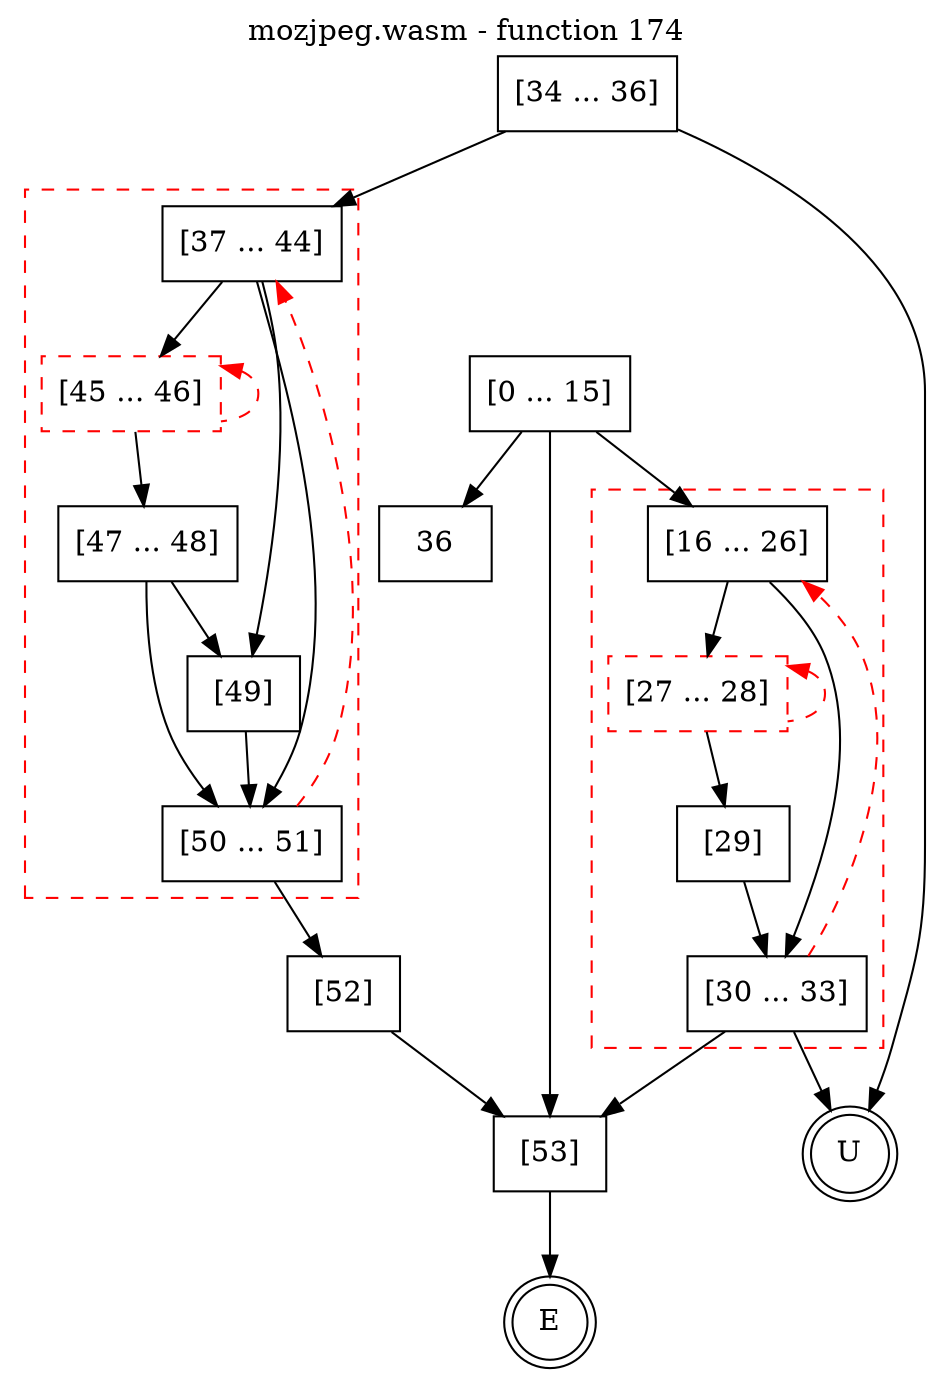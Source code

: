 digraph finite_state_machine {
    label = "mozjpeg.wasm - function 174"
    labelloc =  t
    labelfontsize = 16
    labelfontcolor = black
    labelfontname = "Helvetica"
    node [shape = doublecircle]; E U ;
    node [shape = box];
    node [shape=box, color=black, style=solid] 0[label="[0 ... 15]"]
    subgraph cluster_16{
    label = "";
    style = dashed color = red;
    node [shape=box, color=black, style=solid] 16[label="[16 ... 26]"]
    node [shape=box, color=red, style=dashed] 27[label="[27 ... 28]"]
    node [shape=box, color=black, style=solid] 29[label="[29]"]
    node [shape=box, color=black, style=solid] 30[label="[30 ... 33]"]
    }
    node [shape=box, color=black, style=solid] 34[label="[34 ... 36]"]
    subgraph cluster_37{
    label = "";
    style = dashed color = red;
    node [shape=box, color=black, style=solid] 37[label="[37 ... 44]"]
    node [shape=box, color=red, style=dashed] 45[label="[45 ... 46]"]
    node [shape=box, color=black, style=solid] 47[label="[47 ... 48]"]
    node [shape=box, color=black, style=solid] 49[label="[49]"]
    node [shape=box, color=black, style=solid] 50[label="[50 ... 51]"]
    }
    node [shape=box, color=black, style=solid] 52[label="[52]"]
    node [shape=box, color=black, style=solid] 53[label="[53]"]
    node [shape=box, color=black, style=solid] U[label="U"]
    0 -> 16;
    0 -> 36;
    0 -> 53;
    16 -> 27;
    16 -> 30;
    27 -> 29;
    27 -> 27[style="dashed" color="red" dir=back];
    29 -> 30;
    30 -> 16[style="dashed" color="red"];
    30 -> 53;
    30 -> U;
    34 -> 37;
    34 -> U;
    37 -> 45;
    37 -> 49;
    37 -> 50;
    45 -> 47;
    45 -> 45[style="dashed" color="red" dir=back];
    47 -> 49;
    47 -> 50;
    49 -> 50;
    50 -> 37[style="dashed" color="red"];
    50 -> 52;
    52 -> 53;
    53 -> E;
}

